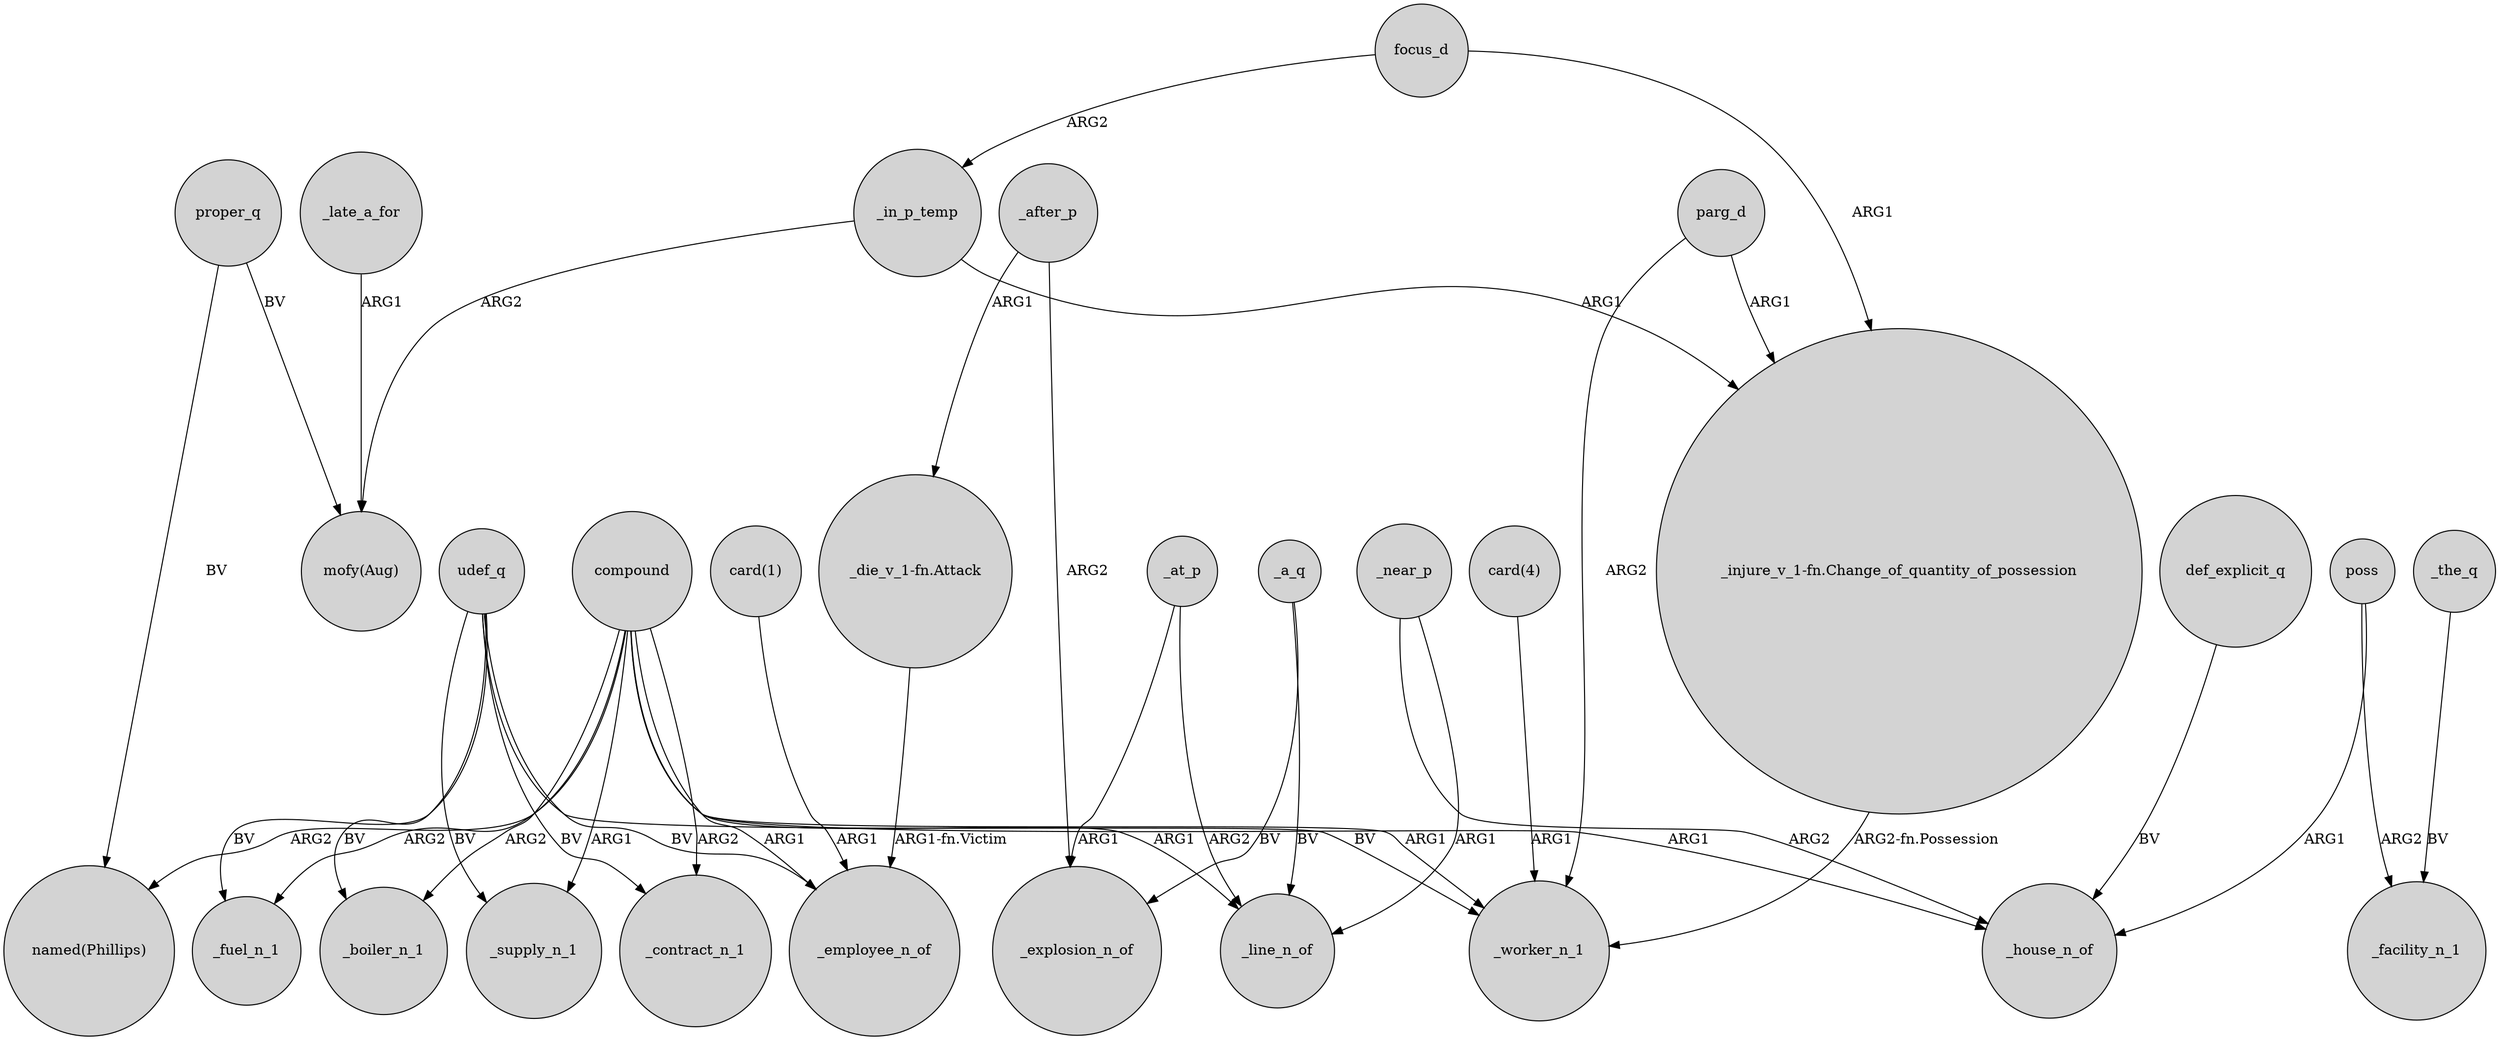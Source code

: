 digraph {
	node [shape=circle style=filled]
	_after_p -> _explosion_n_of [label=ARG2]
	_in_p_temp -> "mofy(Aug)" [label=ARG2]
	_a_q -> _line_n_of [label=BV]
	parg_d -> _worker_n_1 [label=ARG2]
	compound -> _house_n_of [label=ARG1]
	udef_q -> _fuel_n_1 [label=BV]
	"card(4)" -> _worker_n_1 [label=ARG1]
	compound -> _employee_n_of [label=ARG1]
	"_injure_v_1-fn.Change_of_quantity_of_possession" -> _worker_n_1 [label="ARG2-fn.Possession"]
	compound -> _contract_n_1 [label=ARG2]
	poss -> _house_n_of [label=ARG1]
	"_die_v_1-fn.Attack" -> _employee_n_of [label="ARG1-fn.Victim"]
	proper_q -> "mofy(Aug)" [label=BV]
	_at_p -> _explosion_n_of [label=ARG1]
	compound -> _supply_n_1 [label=ARG1]
	_in_p_temp -> "_injure_v_1-fn.Change_of_quantity_of_possession" [label=ARG1]
	_near_p -> _line_n_of [label=ARG1]
	udef_q -> _supply_n_1 [label=BV]
	compound -> _line_n_of [label=ARG1]
	proper_q -> "named(Phillips)" [label=BV]
	compound -> _worker_n_1 [label=ARG1]
	def_explicit_q -> _house_n_of [label=BV]
	udef_q -> _worker_n_1 [label=BV]
	parg_d -> "_injure_v_1-fn.Change_of_quantity_of_possession" [label=ARG1]
	focus_d -> "_injure_v_1-fn.Change_of_quantity_of_possession" [label=ARG1]
	_after_p -> "_die_v_1-fn.Attack" [label=ARG1]
	udef_q -> _boiler_n_1 [label=BV]
	_a_q -> _explosion_n_of [label=BV]
	focus_d -> _in_p_temp [label=ARG2]
	_at_p -> _line_n_of [label=ARG2]
	compound -> "named(Phillips)" [label=ARG2]
	poss -> _facility_n_1 [label=ARG2]
	_the_q -> _facility_n_1 [label=BV]
	compound -> _boiler_n_1 [label=ARG2]
	_late_a_for -> "mofy(Aug)" [label=ARG1]
	_near_p -> _house_n_of [label=ARG2]
	"card(1)" -> _employee_n_of [label=ARG1]
	udef_q -> _employee_n_of [label=BV]
	udef_q -> _contract_n_1 [label=BV]
	compound -> _fuel_n_1 [label=ARG2]
}
